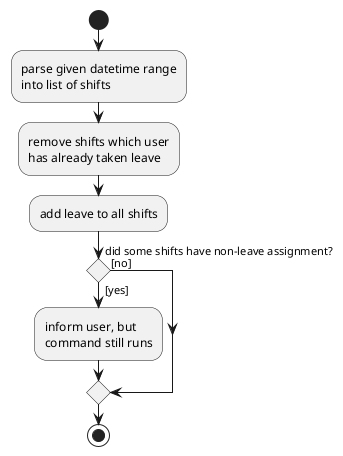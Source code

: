 @startuml

skinparam conditionStyle diamond

start

:parse given datetime range\ninto list of shifts;
:remove shifts which user\nhas already taken leave;
:add leave to all shifts;
If (did some shifts have non-leave assignment?) then ([yes])
    :inform user, but\ncommand still runs;
else ([no])

Endif

stop

@enduml
